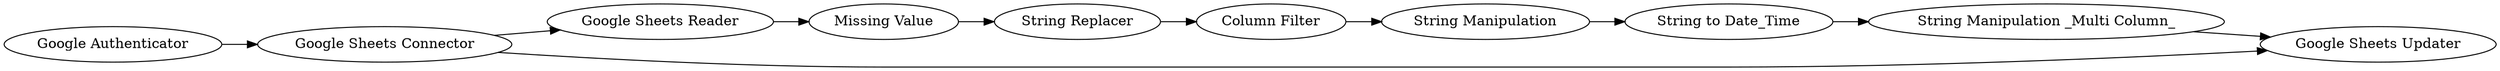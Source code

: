 digraph {
	1 [label="Google Authenticator"]
	2 [label="Google Sheets Reader"]
	5 [label="Google Sheets Connector"]
	15 [label="String to Date_Time"]
	21 [label="Missing Value"]
	22 [label="Column Filter"]
	23 [label="String Manipulation"]
	24 [label="Google Sheets Updater"]
	25 [label="String Manipulation _Multi Column_"]
	27 [label="String Replacer"]
	1 -> 5
	2 -> 21
	5 -> 2
	5 -> 24
	15 -> 25
	21 -> 27
	22 -> 23
	23 -> 15
	25 -> 24
	27 -> 22
	rankdir=LR
}
